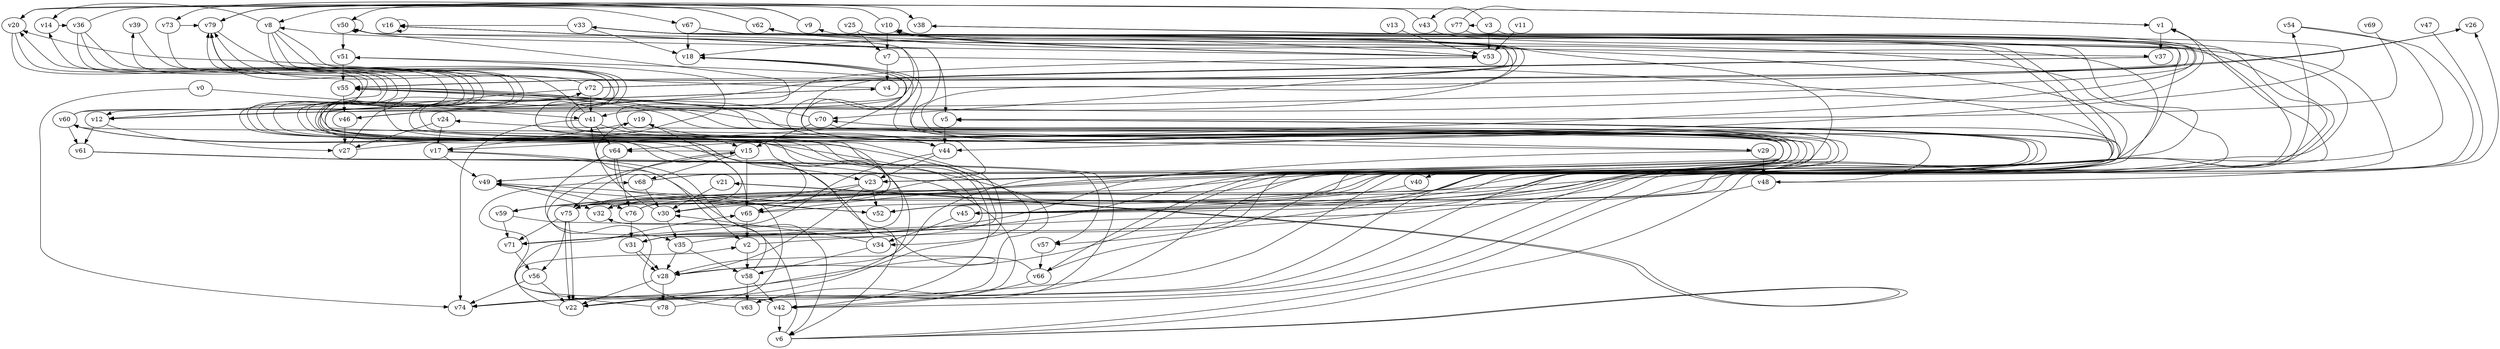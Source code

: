 // Benchmark game 112 - 80 vertices
digraph G {
    v0 [name="v0", player=0];
    v1 [name="v1", player=1];
    v2 [name="v2", player=1];
    v3 [name="v3", player=1];
    v4 [name="v4", player=0];
    v5 [name="v5", player=0];
    v6 [name="v6", player=0];
    v7 [name="v7", player=0];
    v8 [name="v8", player=0];
    v9 [name="v9", player=1];
    v10 [name="v10", player=1];
    v11 [name="v11", player=0];
    v12 [name="v12", player=1];
    v13 [name="v13", player=1, target=1];
    v14 [name="v14", player=0];
    v15 [name="v15", player=1];
    v16 [name="v16", player=0];
    v17 [name="v17", player=0];
    v18 [name="v18", player=1];
    v19 [name="v19", player=1, target=1];
    v20 [name="v20", player=0];
    v21 [name="v21", player=1];
    v22 [name="v22", player=0];
    v23 [name="v23", player=1];
    v24 [name="v24", player=1];
    v25 [name="v25", player=1];
    v26 [name="v26", player=0];
    v27 [name="v27", player=1, target=1];
    v28 [name="v28", player=0];
    v29 [name="v29", player=1];
    v30 [name="v30", player=0];
    v31 [name="v31", player=1];
    v32 [name="v32", player=1];
    v33 [name="v33", player=1];
    v34 [name="v34", player=1];
    v35 [name="v35", player=1];
    v36 [name="v36", player=1];
    v37 [name="v37", player=1];
    v38 [name="v38", player=0];
    v39 [name="v39", player=1];
    v40 [name="v40", player=0];
    v41 [name="v41", player=0];
    v42 [name="v42", player=1];
    v43 [name="v43", player=0];
    v44 [name="v44", player=0];
    v45 [name="v45", player=1];
    v46 [name="v46", player=0];
    v47 [name="v47", player=1];
    v48 [name="v48", player=1];
    v49 [name="v49", player=1];
    v50 [name="v50", player=0];
    v51 [name="v51", player=1];
    v52 [name="v52", player=0];
    v53 [name="v53", player=1];
    v54 [name="v54", player=0];
    v55 [name="v55", player=0, target=1];
    v56 [name="v56", player=1, target=1];
    v57 [name="v57", player=1, target=1];
    v58 [name="v58", player=0];
    v59 [name="v59", player=0, target=1];
    v60 [name="v60", player=1];
    v61 [name="v61", player=0];
    v62 [name="v62", player=0];
    v63 [name="v63", player=1];
    v64 [name="v64", player=1];
    v65 [name="v65", player=0];
    v66 [name="v66", player=0];
    v67 [name="v67", player=1];
    v68 [name="v68", player=0];
    v69 [name="v69", player=0];
    v70 [name="v70", player=0];
    v71 [name="v71", player=1];
    v72 [name="v72", player=1];
    v73 [name="v73", player=1, target=1];
    v74 [name="v74", player=1];
    v75 [name="v75", player=1];
    v76 [name="v76", player=0];
    v77 [name="v77", player=1];
    v78 [name="v78", player=0];
    v79 [name="v79", player=1];

    v0 -> v41;
    v1 -> v37;
    v2 -> v58;
    v3 -> v77 [constraint="time <= 14"];
    v4 -> v26 [constraint="time % 2 == 1"];
    v5 -> v52 [constraint="time == 4"];
    v6 -> v21 [constraint="time >= 8"];
    v7 -> v4;
    v8 -> v44 [constraint="time == 2"];
    v9 -> v50 [constraint="time % 3 == 2"];
    v10 -> v8 [constraint="time == 9"];
    v11 -> v53;
    v12 -> v61;
    v13 -> v53;
    v14 -> v36 [constraint="time == 14"];
    v15 -> v65;
    v16 -> v5 [constraint="time % 5 == 4"];
    v17 -> v2 [constraint="time == 3"];
    v18 -> v40 [constraint="time >= 12"];
    v19 -> v44;
    v20 -> v23 [constraint="time == 2"];
    v21 -> v30;
    v22 -> v79 [constraint="time <= 20"];
    v23 -> v28;
    v24 -> v17;
    v25 -> v7 [constraint="time >= 12"];
    v26 -> v55 [constraint="time == 13"];
    v27 -> v51 [constraint="(time % 2 == 1) || (time % 3 == 2)"];
    v28 -> v22;
    v29 -> v14 [constraint="time % 5 == 4"];
    v30 -> v35;
    v31 -> v28 [constraint="time >= 9"];
    v32 -> v55 [constraint="time <= 19"];
    v33 -> v70 [constraint="time % 4 == 0"];
    v34 -> v30 [constraint="(time >= 6) && (time <= 22)"];
    v35 -> v28;
    v36 -> v28 [constraint="time == 14"];
    v37 -> v71 [constraint="time >= 15"];
    v38 -> v71 [constraint="time == 11"];
    v39 -> v42 [constraint="time >= 3"];
    v40 -> v52;
    v41 -> v15;
    v42 -> v1 [constraint="(time % 3 == 1) || (time % 3 == 1)"];
    v43 -> v20 [constraint="time % 4 == 0"];
    v44 -> v71 [constraint="time == 15"];
    v45 -> v34;
    v46 -> v16 [constraint="time >= 6"];
    v47 -> v75 [constraint="time % 6 == 4"];
    v48 -> v55 [constraint="time % 4 == 3"];
    v49 -> v76;
    v50 -> v51;
    v51 -> v55;
    v52 -> v49 [constraint="time % 4 == 2"];
    v53 -> v8 [constraint="time == 15"];
    v54 -> v75 [constraint="time <= 19"];
    v55 -> v46;
    v56 -> v74;
    v57 -> v66;
    v58 -> v42;
    v59 -> v22 [constraint="time == 6"];
    v60 -> v34 [constraint="time >= 5"];
    v61 -> v42 [constraint="time % 2 == 0"];
    v62 -> v79 [constraint="(time % 2 == 0) || (time % 3 == 1)"];
    v63 -> v53 [constraint="time >= 7"];
    v64 -> v35 [constraint="time % 2 == 1"];
    v65 -> v19 [constraint="time <= 18"];
    v66 -> v42;
    v67 -> v18;
    v68 -> v33 [constraint="time <= 19"];
    v69 -> v5 [constraint="time >= 9"];
    v70 -> v12 [constraint="(time % 3 == 0) || (time % 3 == 2)"];
    v71 -> v56;
    v72 -> v71 [constraint="time % 2 == 1"];
    v73 -> v31 [constraint="time == 9"];
    v74 -> v70 [constraint="time % 2 == 0"];
    v75 -> v51 [constraint="time % 5 == 4"];
    v76 -> v31;
    v77 -> v1 [constraint="time % 2 == 1"];
    v78 -> v65 [constraint="time % 6 == 4"];
    v79 -> v1 [constraint="time == 20"];
    v65 -> v5 [constraint="time % 4 == 0"];
    v24 -> v27;
    v3 -> v43 [constraint="(time >= 2) && (time <= 15)"];
    v43 -> v48 [constraint="(time >= 6) && (time <= 25)"];
    v66 -> v55 [constraint="time >= 10"];
    v75 -> v4 [constraint="time % 2 == 0"];
    v8 -> v12 [constraint="time == 13"];
    v72 -> v38 [constraint="time == 4"];
    v9 -> v20 [constraint="time <= 14"];
    v55 -> v57 [constraint="time >= 13"];
    v33 -> v18 [constraint="time % 3 == 2"];
    v44 -> v72 [constraint="time % 3 == 1"];
    v20 -> v6 [constraint="time == 8"];
    v79 -> v65 [constraint="time >= 13"];
    v33 -> v74 [constraint="time <= 15"];
    v76 -> v9 [constraint="time >= 7"];
    v0 -> v74;
    v31 -> v28;
    v33 -> v55 [constraint="time == 11"];
    v63 -> v15 [constraint="time >= 7"];
    v45 -> v62 [constraint="time <= 21"];
    v12 -> v27;
    v73 -> v79 [constraint="time == 1"];
    v38 -> v30 [constraint="time <= 23"];
    v50 -> v37 [constraint="time % 5 == 2"];
    v45 -> v5 [constraint="time % 3 == 2"];
    v72 -> v41;
    v16 -> v16 [constraint="time >= 1"];
    v60 -> v18 [constraint="(time >= 9) && (time <= 22)"];
    v49 -> v32;
    v23 -> v52;
    v27 -> v72 [constraint="time == 11"];
    v62 -> v32 [constraint="time == 12"];
    v15 -> v64 [constraint="time >= 12"];
    v41 -> v64;
    v31 -> v39 [constraint="time <= 6"];
    v66 -> v28 [constraint="time == 20"];
    v35 -> v18 [constraint="time % 5 == 4"];
    v67 -> v45 [constraint="time % 6 == 0"];
    v75 -> v22;
    v78 -> v49 [constraint="time == 19"];
    v25 -> v22 [constraint="time == 19"];
    v53 -> v18 [constraint="(time % 2 == 0) || (time % 3 == 1)"];
    v68 -> v30;
    v22 -> v60 [constraint="time == 8"];
    v15 -> v68;
    v77 -> v44 [constraint="(time >= 8) && (time <= 23)"];
    v4 -> v20 [constraint="time <= 9"];
    v65 -> v2;
    v58 -> v63;
    v3 -> v53;
    v37 -> v46 [constraint="time <= 5"];
    v17 -> v49 [constraint="time % 6 == 2"];
    v34 -> v58;
    v46 -> v27;
    v36 -> v31 [constraint="time % 2 == 0"];
    v23 -> v30 [constraint="time >= 2"];
    v67 -> v55 [constraint="time >= 12"];
    v54 -> v59 [constraint="time <= 25"];
    v6 -> v54 [constraint="time == 15"];
    v32 -> v60 [constraint="time == 20"];
    v17 -> v6 [constraint="time >= 2"];
    v10 -> v7;
    v70 -> v29 [constraint="time % 3 == 2"];
    v59 -> v71;
    v2 -> v10 [constraint="time % 5 == 3"];
    v60 -> v79 [constraint="time >= 11"];
    v28 -> v24 [constraint="time <= 14"];
    v18 -> v17 [constraint="time == 18"];
    v28 -> v78;
    v33 -> v16 [constraint="time == 15"];
    v61 -> v57 [constraint="time >= 8"];
    v58 -> v32 [constraint="time == 10"];
    v6 -> v21 [constraint="(time >= 9) && (time <= 23)"];
    v44 -> v23;
    v36 -> v67 [constraint="time == 1"];
    v29 -> v48;
    v29 -> v74 [constraint="time >= 12"];
    v68 -> v62 [constraint="time % 6 == 2"];
    v22 -> v2 [constraint="time >= 13"];
    v36 -> v59 [constraint="time == 20"];
    v75 -> v71;
    v64 -> v76 [constraint="time == 15"];
    v7 -> v49 [constraint="time % 3 == 2"];
    v75 -> v22 [constraint="time % 3 == 0"];
    v6 -> v19 [constraint="(time >= 5) && (time <= 21)"];
    v10 -> v53 [constraint="time >= 12"];
    v60 -> v75 [constraint="(time % 3 == 1) || (time % 5 == 2)"];
    v8 -> v66 [constraint="(time >= 7) && (time <= 18)"];
    v53 -> v10 [constraint="time <= 23"];
    v41 -> v79 [constraint="time >= 13"];
    v41 -> v74;
    v8 -> v14 [constraint="time >= 6"];
    v56 -> v22;
    v42 -> v6;
    v35 -> v58;
    v62 -> v73 [constraint="time == 12"];
    v25 -> v64 [constraint="time <= 23"];
    v48 -> v45;
    v72 -> v79 [constraint="time <= 19"];
    v72 -> v10 [constraint="time >= 9"];
    v19 -> v17;
    v70 -> v15;
    v3 -> v12 [constraint="time >= 3"];
    v64 -> v52 [constraint="time % 6 == 0"];
    v50 -> v23 [constraint="time == 10"];
    v62 -> v41 [constraint="time % 2 == 1"];
    v74 -> v5 [constraint="time % 5 == 3"];
    v12 -> v1 [constraint="time % 2 == 0"];
    v33 -> v45 [constraint="time % 5 == 1"];
    v34 -> v20 [constraint="time % 5 == 2"];
    v75 -> v50 [constraint="time == 4"];
    v79 -> v38 [constraint="time >= 4"];
    v5 -> v44;
    v15 -> v75 [constraint="time == 10"];
    v8 -> v23 [constraint="time % 4 == 1"];
    v30 -> v41;
    v55 -> v59 [constraint="time == 14"];
    v61 -> v63 [constraint="time == 8"];
    v16 -> v49 [constraint="time >= 13"];
    v42 -> v68 [constraint="time <= 15"];
    v6 -> v26 [constraint="time % 2 == 1"];
    v75 -> v56 [constraint="time % 4 == 0"];
    v60 -> v61;
    v23 -> v65;
    v52 -> v10 [constraint="time <= 23"];
    v76 -> v4 [constraint="time == 8"];
    v50 -> v50 [constraint="time <= 18"];
}
